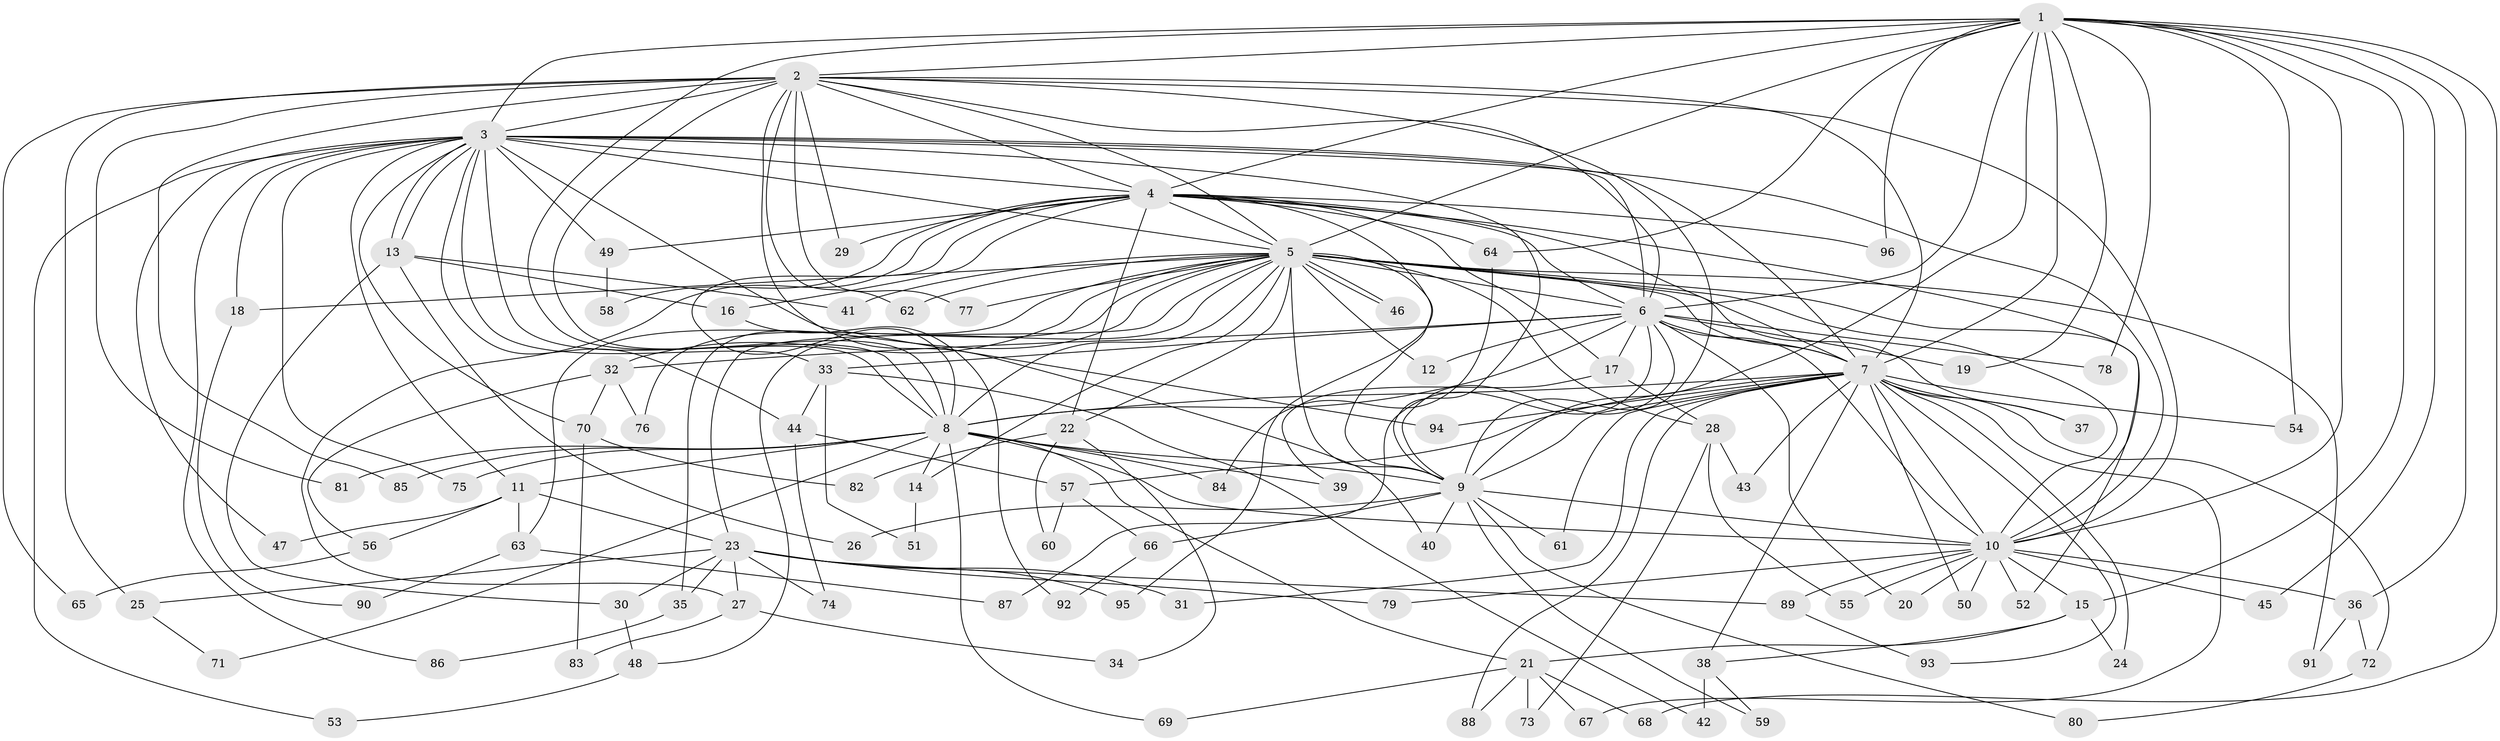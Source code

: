 // Generated by graph-tools (version 1.1) at 2025/49/03/09/25 03:49:37]
// undirected, 96 vertices, 217 edges
graph export_dot {
graph [start="1"]
  node [color=gray90,style=filled];
  1;
  2;
  3;
  4;
  5;
  6;
  7;
  8;
  9;
  10;
  11;
  12;
  13;
  14;
  15;
  16;
  17;
  18;
  19;
  20;
  21;
  22;
  23;
  24;
  25;
  26;
  27;
  28;
  29;
  30;
  31;
  32;
  33;
  34;
  35;
  36;
  37;
  38;
  39;
  40;
  41;
  42;
  43;
  44;
  45;
  46;
  47;
  48;
  49;
  50;
  51;
  52;
  53;
  54;
  55;
  56;
  57;
  58;
  59;
  60;
  61;
  62;
  63;
  64;
  65;
  66;
  67;
  68;
  69;
  70;
  71;
  72;
  73;
  74;
  75;
  76;
  77;
  78;
  79;
  80;
  81;
  82;
  83;
  84;
  85;
  86;
  87;
  88;
  89;
  90;
  91;
  92;
  93;
  94;
  95;
  96;
  1 -- 2;
  1 -- 3;
  1 -- 4;
  1 -- 5;
  1 -- 6;
  1 -- 7;
  1 -- 8;
  1 -- 9;
  1 -- 10;
  1 -- 15;
  1 -- 19;
  1 -- 36;
  1 -- 45;
  1 -- 54;
  1 -- 64;
  1 -- 68;
  1 -- 78;
  1 -- 96;
  2 -- 3;
  2 -- 4;
  2 -- 5;
  2 -- 6;
  2 -- 7;
  2 -- 8;
  2 -- 9;
  2 -- 10;
  2 -- 25;
  2 -- 29;
  2 -- 40;
  2 -- 62;
  2 -- 65;
  2 -- 77;
  2 -- 81;
  2 -- 85;
  3 -- 4;
  3 -- 5;
  3 -- 6;
  3 -- 7;
  3 -- 8;
  3 -- 9;
  3 -- 10;
  3 -- 11;
  3 -- 13;
  3 -- 13;
  3 -- 18;
  3 -- 33;
  3 -- 44;
  3 -- 47;
  3 -- 49;
  3 -- 53;
  3 -- 70;
  3 -- 75;
  3 -- 86;
  3 -- 94;
  4 -- 5;
  4 -- 6;
  4 -- 7;
  4 -- 8;
  4 -- 9;
  4 -- 10;
  4 -- 16;
  4 -- 17;
  4 -- 22;
  4 -- 27;
  4 -- 29;
  4 -- 49;
  4 -- 58;
  4 -- 64;
  4 -- 96;
  5 -- 6;
  5 -- 7;
  5 -- 8;
  5 -- 9;
  5 -- 10;
  5 -- 12;
  5 -- 14;
  5 -- 18;
  5 -- 22;
  5 -- 23;
  5 -- 28;
  5 -- 32;
  5 -- 35;
  5 -- 37;
  5 -- 41;
  5 -- 46;
  5 -- 46;
  5 -- 48;
  5 -- 52;
  5 -- 62;
  5 -- 63;
  5 -- 76;
  5 -- 77;
  5 -- 91;
  5 -- 95;
  6 -- 7;
  6 -- 8;
  6 -- 9;
  6 -- 10;
  6 -- 12;
  6 -- 17;
  6 -- 19;
  6 -- 20;
  6 -- 32;
  6 -- 33;
  6 -- 78;
  6 -- 87;
  7 -- 8;
  7 -- 9;
  7 -- 10;
  7 -- 24;
  7 -- 31;
  7 -- 37;
  7 -- 38;
  7 -- 43;
  7 -- 50;
  7 -- 54;
  7 -- 57;
  7 -- 61;
  7 -- 67;
  7 -- 72;
  7 -- 88;
  7 -- 93;
  7 -- 94;
  8 -- 9;
  8 -- 10;
  8 -- 11;
  8 -- 14;
  8 -- 21;
  8 -- 39;
  8 -- 69;
  8 -- 71;
  8 -- 75;
  8 -- 81;
  8 -- 84;
  8 -- 85;
  9 -- 10;
  9 -- 26;
  9 -- 40;
  9 -- 59;
  9 -- 61;
  9 -- 66;
  9 -- 80;
  10 -- 15;
  10 -- 20;
  10 -- 36;
  10 -- 45;
  10 -- 50;
  10 -- 52;
  10 -- 55;
  10 -- 79;
  10 -- 89;
  11 -- 23;
  11 -- 47;
  11 -- 56;
  11 -- 63;
  13 -- 16;
  13 -- 26;
  13 -- 30;
  13 -- 41;
  14 -- 51;
  15 -- 21;
  15 -- 24;
  15 -- 38;
  16 -- 92;
  17 -- 28;
  17 -- 39;
  18 -- 90;
  21 -- 67;
  21 -- 68;
  21 -- 69;
  21 -- 73;
  21 -- 88;
  22 -- 34;
  22 -- 60;
  22 -- 82;
  23 -- 25;
  23 -- 27;
  23 -- 30;
  23 -- 31;
  23 -- 35;
  23 -- 74;
  23 -- 79;
  23 -- 89;
  23 -- 95;
  25 -- 71;
  27 -- 34;
  27 -- 83;
  28 -- 43;
  28 -- 55;
  28 -- 73;
  30 -- 48;
  32 -- 56;
  32 -- 70;
  32 -- 76;
  33 -- 42;
  33 -- 44;
  33 -- 51;
  35 -- 86;
  36 -- 72;
  36 -- 91;
  38 -- 42;
  38 -- 59;
  44 -- 57;
  44 -- 74;
  48 -- 53;
  49 -- 58;
  56 -- 65;
  57 -- 60;
  57 -- 66;
  63 -- 87;
  63 -- 90;
  64 -- 84;
  66 -- 92;
  70 -- 82;
  70 -- 83;
  72 -- 80;
  89 -- 93;
}

